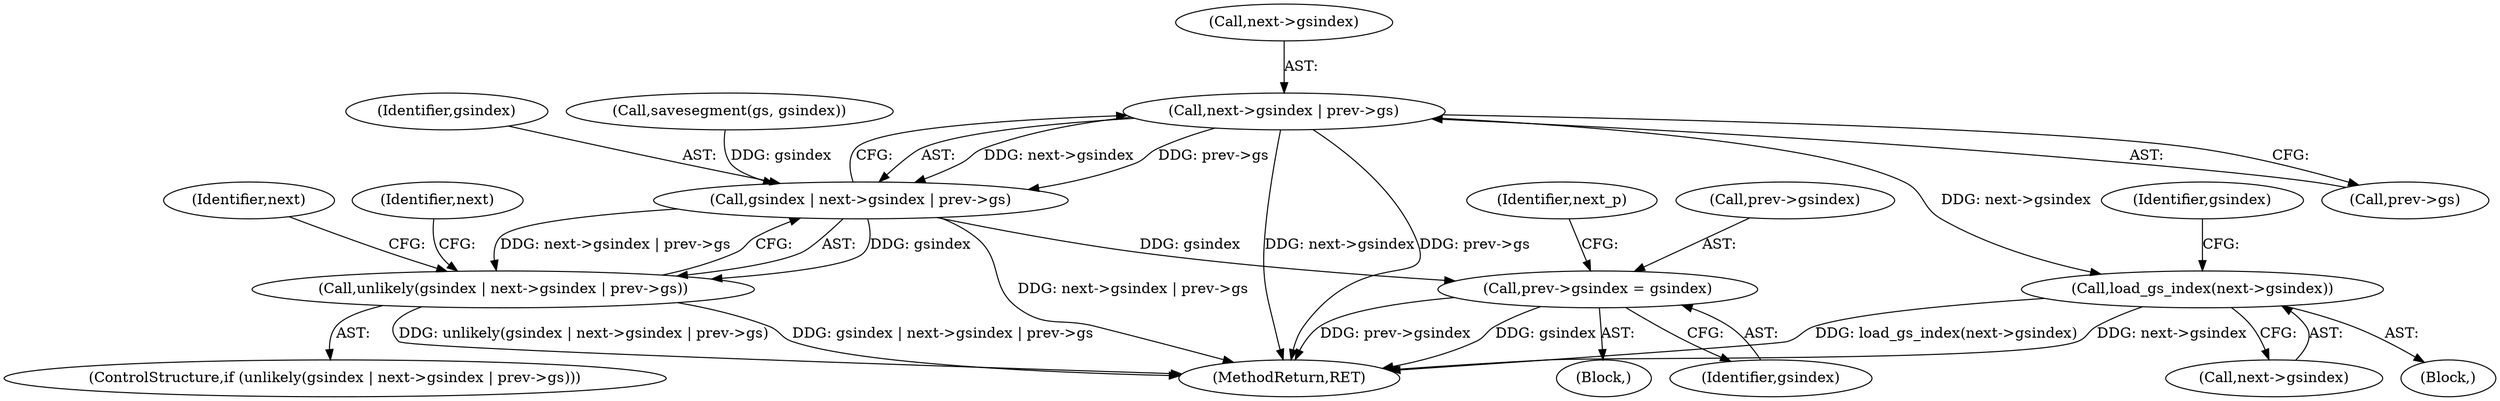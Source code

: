 digraph "0_linux_f647d7c155f069c1a068030255c300663516420e@pointer" {
"1000243" [label="(Call,next->gsindex | prev->gs)"];
"1000241" [label="(Call,gsindex | next->gsindex | prev->gs)"];
"1000240" [label="(Call,unlikely(gsindex | next->gsindex | prev->gs))"];
"1000271" [label="(Call,prev->gsindex = gsindex)"];
"1000251" [label="(Call,load_gs_index(next->gsindex))"];
"1000247" [label="(Call,prev->gs)"];
"1000243" [label="(Call,next->gsindex | prev->gs)"];
"1000253" [label="(Identifier,next)"];
"1000242" [label="(Identifier,gsindex)"];
"1000264" [label="(Identifier,next)"];
"1000275" [label="(Identifier,gsindex)"];
"1000272" [label="(Call,prev->gsindex)"];
"1000114" [label="(Block,)"];
"1000241" [label="(Call,gsindex | next->gsindex | prev->gs)"];
"1000256" [label="(Identifier,gsindex)"];
"1000155" [label="(Call,savesegment(gs, gsindex))"];
"1000271" [label="(Call,prev->gsindex = gsindex)"];
"1000277" [label="(Identifier,next_p)"];
"1000251" [label="(Call,load_gs_index(next->gsindex))"];
"1000252" [label="(Call,next->gsindex)"];
"1000244" [label="(Call,next->gsindex)"];
"1000250" [label="(Block,)"];
"1000337" [label="(MethodReturn,RET)"];
"1000240" [label="(Call,unlikely(gsindex | next->gsindex | prev->gs))"];
"1000239" [label="(ControlStructure,if (unlikely(gsindex | next->gsindex | prev->gs)))"];
"1000243" -> "1000241"  [label="AST: "];
"1000243" -> "1000247"  [label="CFG: "];
"1000244" -> "1000243"  [label="AST: "];
"1000247" -> "1000243"  [label="AST: "];
"1000241" -> "1000243"  [label="CFG: "];
"1000243" -> "1000337"  [label="DDG: next->gsindex"];
"1000243" -> "1000337"  [label="DDG: prev->gs"];
"1000243" -> "1000241"  [label="DDG: next->gsindex"];
"1000243" -> "1000241"  [label="DDG: prev->gs"];
"1000243" -> "1000251"  [label="DDG: next->gsindex"];
"1000241" -> "1000240"  [label="AST: "];
"1000242" -> "1000241"  [label="AST: "];
"1000240" -> "1000241"  [label="CFG: "];
"1000241" -> "1000337"  [label="DDG: next->gsindex | prev->gs"];
"1000241" -> "1000240"  [label="DDG: gsindex"];
"1000241" -> "1000240"  [label="DDG: next->gsindex | prev->gs"];
"1000155" -> "1000241"  [label="DDG: gsindex"];
"1000241" -> "1000271"  [label="DDG: gsindex"];
"1000240" -> "1000239"  [label="AST: "];
"1000253" -> "1000240"  [label="CFG: "];
"1000264" -> "1000240"  [label="CFG: "];
"1000240" -> "1000337"  [label="DDG: unlikely(gsindex | next->gsindex | prev->gs)"];
"1000240" -> "1000337"  [label="DDG: gsindex | next->gsindex | prev->gs"];
"1000271" -> "1000114"  [label="AST: "];
"1000271" -> "1000275"  [label="CFG: "];
"1000272" -> "1000271"  [label="AST: "];
"1000275" -> "1000271"  [label="AST: "];
"1000277" -> "1000271"  [label="CFG: "];
"1000271" -> "1000337"  [label="DDG: gsindex"];
"1000271" -> "1000337"  [label="DDG: prev->gsindex"];
"1000251" -> "1000250"  [label="AST: "];
"1000251" -> "1000252"  [label="CFG: "];
"1000252" -> "1000251"  [label="AST: "];
"1000256" -> "1000251"  [label="CFG: "];
"1000251" -> "1000337"  [label="DDG: load_gs_index(next->gsindex)"];
"1000251" -> "1000337"  [label="DDG: next->gsindex"];
}
